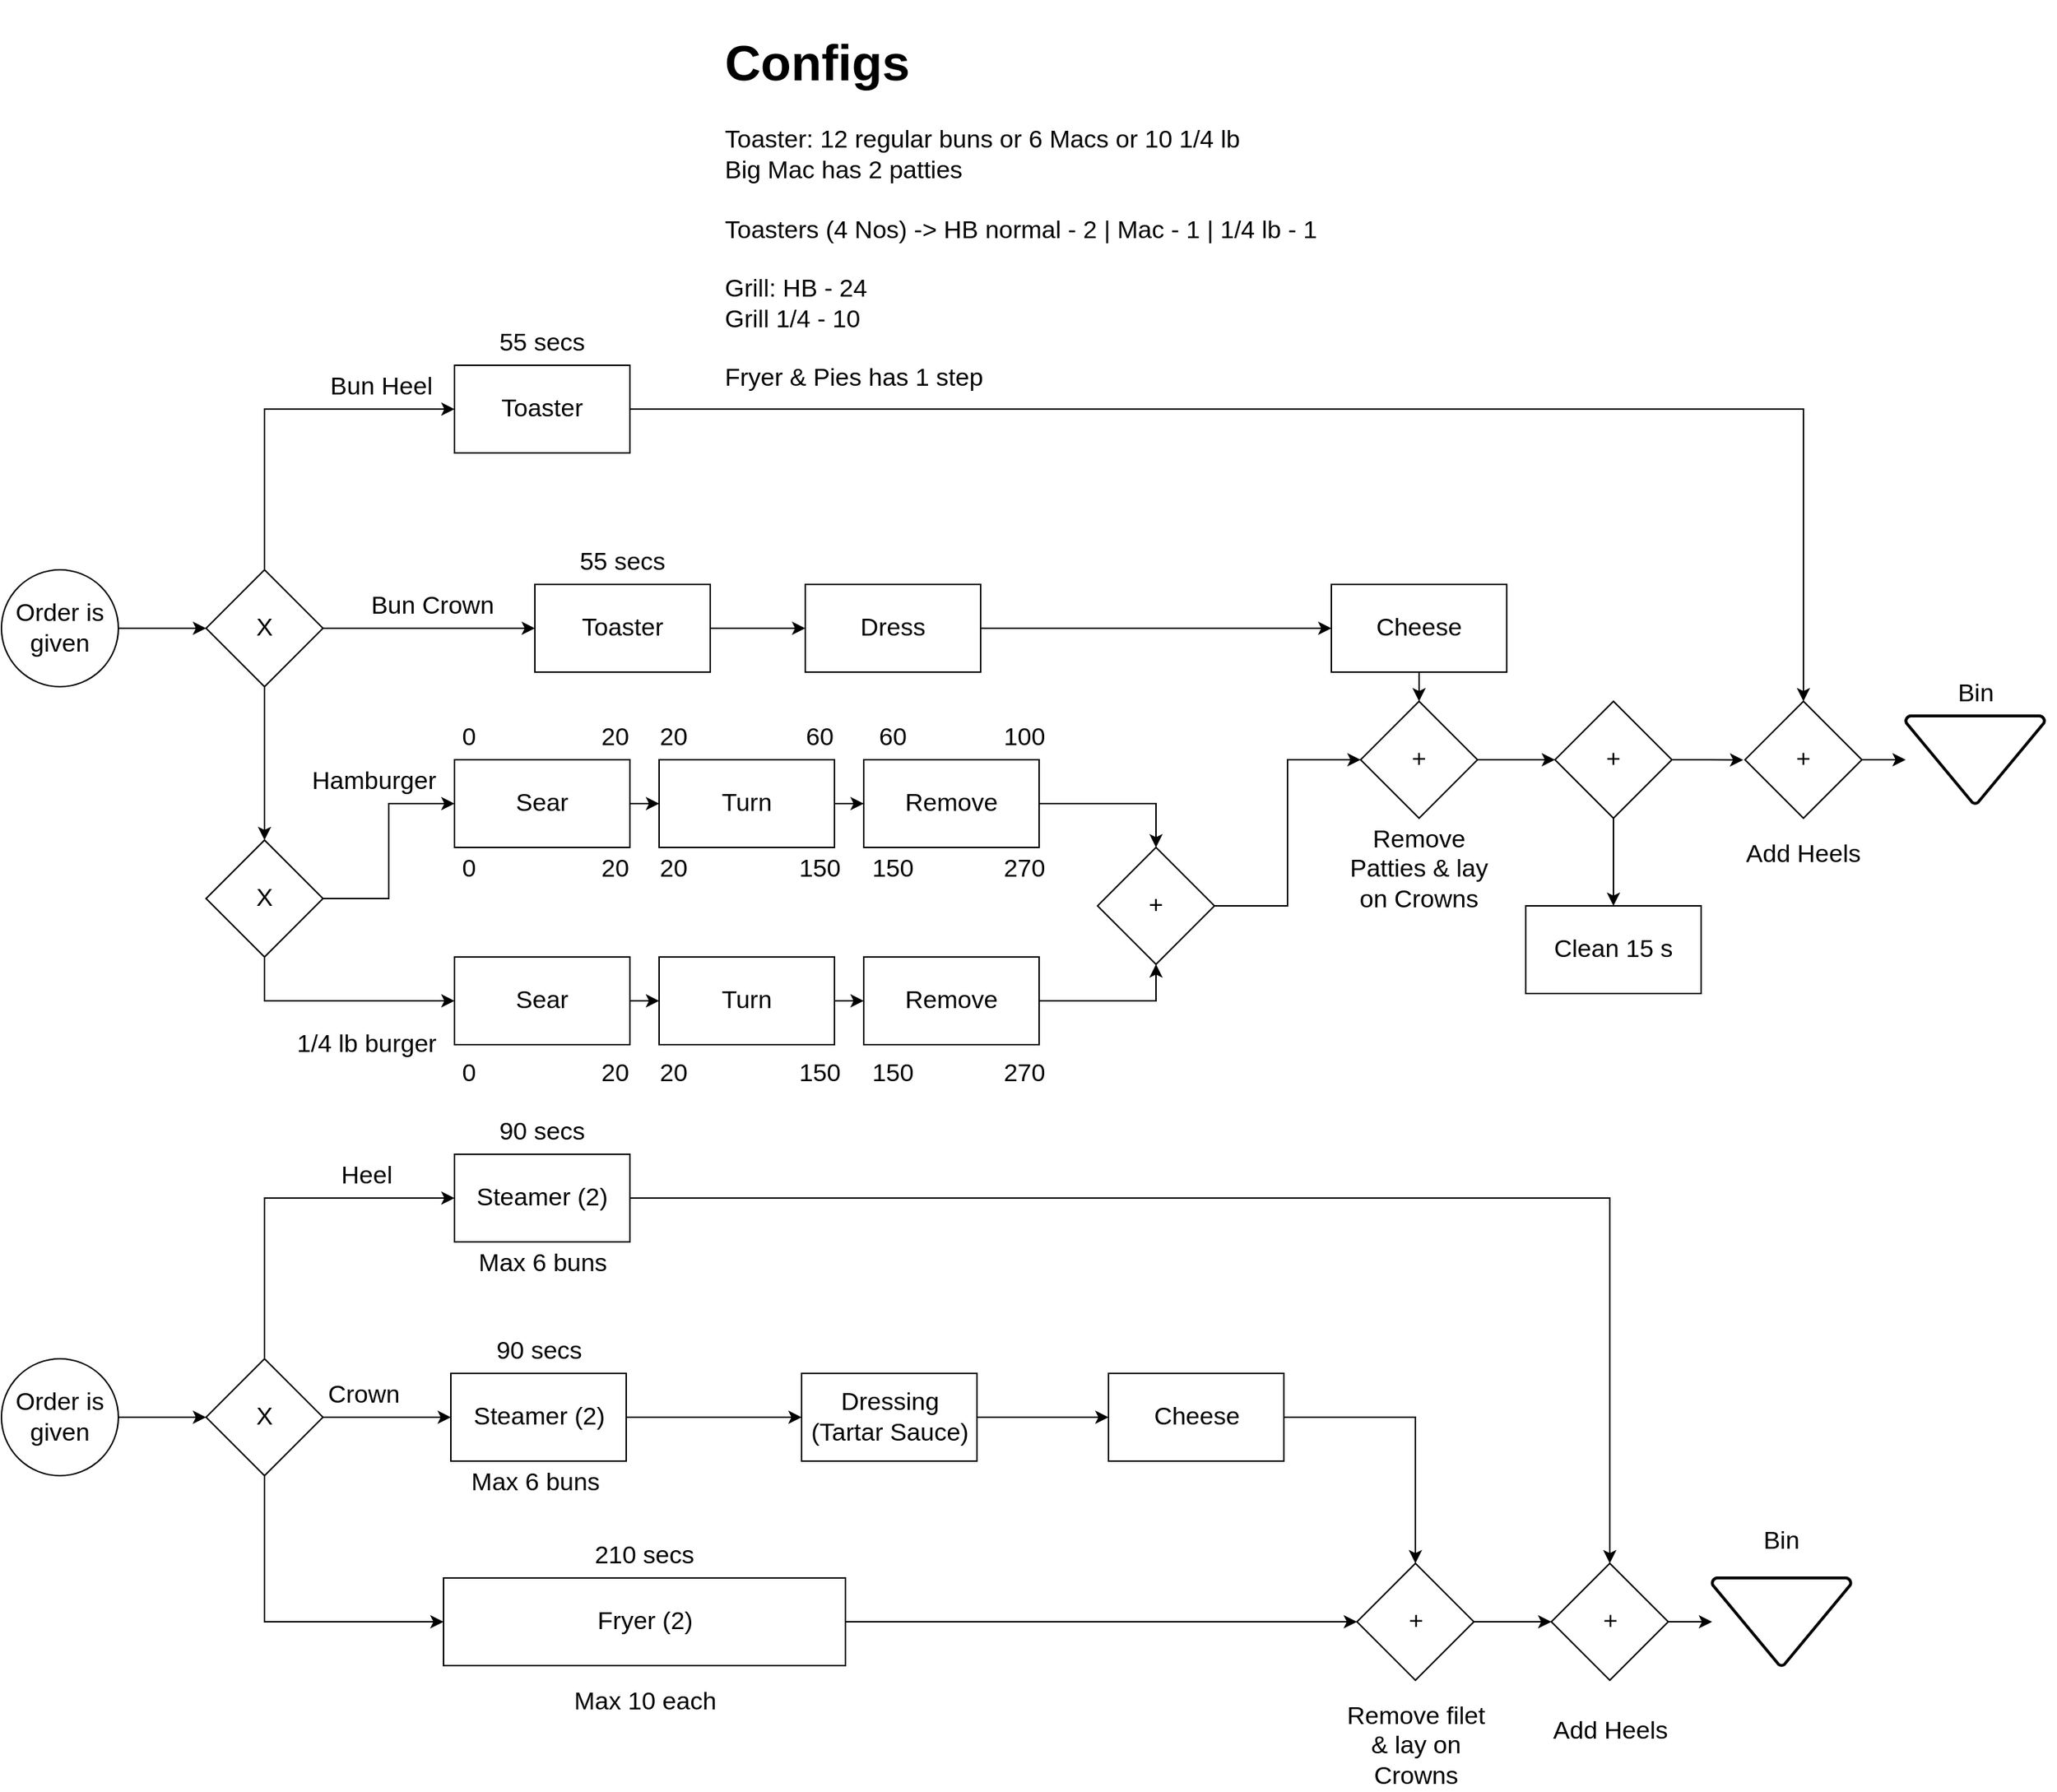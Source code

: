 <mxfile version="20.6.0" type="github">
  <diagram id="QuyXBmPVxG1DyAZPm5KU" name="Page-1">
    <mxGraphModel dx="2680" dy="2427" grid="1" gridSize="10" guides="1" tooltips="1" connect="1" arrows="1" fold="1" page="1" pageScale="1" pageWidth="827" pageHeight="1169" math="0" shadow="0">
      <root>
        <mxCell id="0" />
        <mxCell id="1" parent="0" />
        <mxCell id="g9eDpFnCgDd-yHnlJycP-6" style="edgeStyle=orthogonalEdgeStyle;rounded=0;orthogonalLoop=1;jettySize=auto;html=1;exitX=1;exitY=0.5;exitDx=0;exitDy=0;fontSize=17;" edge="1" parent="1" source="2_SI7y1LjzwciAayPrJ--1" target="2_SI7y1LjzwciAayPrJ--2">
          <mxGeometry relative="1" as="geometry" />
        </mxCell>
        <mxCell id="2_SI7y1LjzwciAayPrJ--1" value="Order is given" style="ellipse;whiteSpace=wrap;html=1;aspect=fixed;fontSize=17;" parent="1" vertex="1">
          <mxGeometry x="-60" y="300" width="80" height="80" as="geometry" />
        </mxCell>
        <mxCell id="g9eDpFnCgDd-yHnlJycP-7" style="edgeStyle=orthogonalEdgeStyle;rounded=0;orthogonalLoop=1;jettySize=auto;html=1;exitX=0.5;exitY=0;exitDx=0;exitDy=0;entryX=0;entryY=0.5;entryDx=0;entryDy=0;fontSize=17;" edge="1" parent="1" source="2_SI7y1LjzwciAayPrJ--2" target="2_SI7y1LjzwciAayPrJ--3">
          <mxGeometry relative="1" as="geometry" />
        </mxCell>
        <mxCell id="g9eDpFnCgDd-yHnlJycP-8" style="edgeStyle=orthogonalEdgeStyle;rounded=0;orthogonalLoop=1;jettySize=auto;html=1;exitX=1;exitY=0.5;exitDx=0;exitDy=0;entryX=0;entryY=0.5;entryDx=0;entryDy=0;fontSize=17;" edge="1" parent="1" source="2_SI7y1LjzwciAayPrJ--2" target="2_SI7y1LjzwciAayPrJ--4">
          <mxGeometry relative="1" as="geometry" />
        </mxCell>
        <mxCell id="g9eDpFnCgDd-yHnlJycP-67" style="edgeStyle=orthogonalEdgeStyle;rounded=0;orthogonalLoop=1;jettySize=auto;html=1;exitX=0.5;exitY=1;exitDx=0;exitDy=0;entryX=0.5;entryY=0;entryDx=0;entryDy=0;fontSize=17;" edge="1" parent="1" source="2_SI7y1LjzwciAayPrJ--2" target="g9eDpFnCgDd-yHnlJycP-66">
          <mxGeometry relative="1" as="geometry" />
        </mxCell>
        <mxCell id="2_SI7y1LjzwciAayPrJ--2" value="X" style="rhombus;whiteSpace=wrap;html=1;fontSize=17;" parent="1" vertex="1">
          <mxGeometry x="80" y="300" width="80" height="80" as="geometry" />
        </mxCell>
        <mxCell id="g9eDpFnCgDd-yHnlJycP-27" style="edgeStyle=orthogonalEdgeStyle;rounded=0;orthogonalLoop=1;jettySize=auto;html=1;exitX=1;exitY=0.5;exitDx=0;exitDy=0;entryX=0.5;entryY=0;entryDx=0;entryDy=0;fontSize=17;" edge="1" parent="1" source="2_SI7y1LjzwciAayPrJ--3" target="g9eDpFnCgDd-yHnlJycP-28">
          <mxGeometry relative="1" as="geometry" />
        </mxCell>
        <mxCell id="2_SI7y1LjzwciAayPrJ--3" value="Toaster" style="rounded=0;whiteSpace=wrap;html=1;fontSize=17;" parent="1" vertex="1">
          <mxGeometry x="250" y="160" width="120" height="60" as="geometry" />
        </mxCell>
        <mxCell id="g9eDpFnCgDd-yHnlJycP-22" style="edgeStyle=orthogonalEdgeStyle;rounded=0;orthogonalLoop=1;jettySize=auto;html=1;exitX=1;exitY=0.5;exitDx=0;exitDy=0;entryX=0;entryY=0.5;entryDx=0;entryDy=0;fontSize=17;" edge="1" parent="1" source="2_SI7y1LjzwciAayPrJ--4" target="2_SI7y1LjzwciAayPrJ--6">
          <mxGeometry relative="1" as="geometry" />
        </mxCell>
        <mxCell id="2_SI7y1LjzwciAayPrJ--4" value="Toaster" style="rounded=0;whiteSpace=wrap;html=1;fontSize=17;" parent="1" vertex="1">
          <mxGeometry x="305" y="310" width="120" height="60" as="geometry" />
        </mxCell>
        <mxCell id="g9eDpFnCgDd-yHnlJycP-16" style="edgeStyle=orthogonalEdgeStyle;rounded=0;orthogonalLoop=1;jettySize=auto;html=1;exitX=1;exitY=0.5;exitDx=0;exitDy=0;fontSize=17;" edge="1" parent="1" source="2_SI7y1LjzwciAayPrJ--5" target="g9eDpFnCgDd-yHnlJycP-1">
          <mxGeometry relative="1" as="geometry" />
        </mxCell>
        <mxCell id="2_SI7y1LjzwciAayPrJ--5" value="Sear" style="rounded=0;whiteSpace=wrap;html=1;fontSize=17;" parent="1" vertex="1">
          <mxGeometry x="250" y="430" width="120" height="60" as="geometry" />
        </mxCell>
        <mxCell id="g9eDpFnCgDd-yHnlJycP-23" style="edgeStyle=orthogonalEdgeStyle;rounded=0;orthogonalLoop=1;jettySize=auto;html=1;exitX=1;exitY=0.5;exitDx=0;exitDy=0;entryX=0;entryY=0.5;entryDx=0;entryDy=0;fontSize=17;" edge="1" parent="1" source="2_SI7y1LjzwciAayPrJ--6" target="g9eDpFnCgDd-yHnlJycP-20">
          <mxGeometry relative="1" as="geometry" />
        </mxCell>
        <mxCell id="2_SI7y1LjzwciAayPrJ--6" value="Dress" style="rounded=0;whiteSpace=wrap;html=1;fontSize=17;" parent="1" vertex="1">
          <mxGeometry x="490" y="310" width="120" height="60" as="geometry" />
        </mxCell>
        <mxCell id="2_SI7y1LjzwciAayPrJ--7" value="Clean 15 s" style="rounded=0;whiteSpace=wrap;html=1;fontSize=17;" parent="1" vertex="1">
          <mxGeometry x="983" y="530" width="120" height="60" as="geometry" />
        </mxCell>
        <mxCell id="g9eDpFnCgDd-yHnlJycP-24" style="edgeStyle=orthogonalEdgeStyle;rounded=0;orthogonalLoop=1;jettySize=auto;html=1;exitX=1;exitY=0.5;exitDx=0;exitDy=0;entryX=0;entryY=0.5;entryDx=0;entryDy=0;fontSize=17;" edge="1" parent="1" source="2_SI7y1LjzwciAayPrJ--9" target="g9eDpFnCgDd-yHnlJycP-4">
          <mxGeometry relative="1" as="geometry" />
        </mxCell>
        <mxCell id="g9eDpFnCgDd-yHnlJycP-25" style="edgeStyle=orthogonalEdgeStyle;rounded=0;orthogonalLoop=1;jettySize=auto;html=1;exitX=0.5;exitY=1;exitDx=0;exitDy=0;entryX=0.5;entryY=0;entryDx=0;entryDy=0;fontSize=17;" edge="1" parent="1" source="g9eDpFnCgDd-yHnlJycP-4" target="2_SI7y1LjzwciAayPrJ--7">
          <mxGeometry relative="1" as="geometry" />
        </mxCell>
        <mxCell id="2_SI7y1LjzwciAayPrJ--9" value="+" style="rhombus;whiteSpace=wrap;html=1;fontSize=17;" parent="1" vertex="1">
          <mxGeometry x="870" y="390" width="80" height="80" as="geometry" />
        </mxCell>
        <mxCell id="g9eDpFnCgDd-yHnlJycP-17" style="edgeStyle=orthogonalEdgeStyle;rounded=0;orthogonalLoop=1;jettySize=auto;html=1;exitX=1;exitY=0.5;exitDx=0;exitDy=0;fontSize=17;" edge="1" parent="1" source="g9eDpFnCgDd-yHnlJycP-1" target="g9eDpFnCgDd-yHnlJycP-2">
          <mxGeometry relative="1" as="geometry" />
        </mxCell>
        <mxCell id="g9eDpFnCgDd-yHnlJycP-1" value="Turn" style="rounded=0;whiteSpace=wrap;html=1;fontSize=17;" vertex="1" parent="1">
          <mxGeometry x="390" y="430" width="120" height="60" as="geometry" />
        </mxCell>
        <mxCell id="g9eDpFnCgDd-yHnlJycP-52" style="edgeStyle=orthogonalEdgeStyle;rounded=0;orthogonalLoop=1;jettySize=auto;html=1;exitX=1;exitY=0.5;exitDx=0;exitDy=0;entryX=0.5;entryY=0;entryDx=0;entryDy=0;fontSize=17;" edge="1" parent="1" source="g9eDpFnCgDd-yHnlJycP-2" target="g9eDpFnCgDd-yHnlJycP-74">
          <mxGeometry relative="1" as="geometry" />
        </mxCell>
        <mxCell id="g9eDpFnCgDd-yHnlJycP-2" value="Remove" style="rounded=0;whiteSpace=wrap;html=1;fontSize=17;" vertex="1" parent="1">
          <mxGeometry x="530" y="430" width="120" height="60" as="geometry" />
        </mxCell>
        <mxCell id="g9eDpFnCgDd-yHnlJycP-30" style="edgeStyle=orthogonalEdgeStyle;rounded=0;orthogonalLoop=1;jettySize=auto;html=1;exitX=1;exitY=0.5;exitDx=0;exitDy=0;entryX=-0.015;entryY=0.502;entryDx=0;entryDy=0;entryPerimeter=0;fontSize=17;" edge="1" parent="1" source="g9eDpFnCgDd-yHnlJycP-4" target="g9eDpFnCgDd-yHnlJycP-28">
          <mxGeometry relative="1" as="geometry" />
        </mxCell>
        <mxCell id="g9eDpFnCgDd-yHnlJycP-4" value="+" style="rhombus;whiteSpace=wrap;html=1;fontSize=17;" vertex="1" parent="1">
          <mxGeometry x="1003" y="390" width="80" height="80" as="geometry" />
        </mxCell>
        <mxCell id="g9eDpFnCgDd-yHnlJycP-5" value="" style="strokeWidth=2;html=1;shape=mxgraph.flowchart.merge_or_storage;whiteSpace=wrap;fontSize=17;" vertex="1" parent="1">
          <mxGeometry x="1243" y="400" width="95" height="60" as="geometry" />
        </mxCell>
        <mxCell id="g9eDpFnCgDd-yHnlJycP-9" style="edgeStyle=orthogonalEdgeStyle;rounded=0;orthogonalLoop=1;jettySize=auto;html=1;exitX=0.5;exitY=1;exitDx=0;exitDy=0;fontSize=17;" edge="1" parent="1" source="2_SI7y1LjzwciAayPrJ--2" target="2_SI7y1LjzwciAayPrJ--2">
          <mxGeometry relative="1" as="geometry" />
        </mxCell>
        <mxCell id="g9eDpFnCgDd-yHnlJycP-21" style="edgeStyle=orthogonalEdgeStyle;rounded=0;orthogonalLoop=1;jettySize=auto;html=1;exitX=0.5;exitY=1;exitDx=0;exitDy=0;entryX=0.5;entryY=0;entryDx=0;entryDy=0;fontSize=17;" edge="1" parent="1" source="g9eDpFnCgDd-yHnlJycP-20" target="2_SI7y1LjzwciAayPrJ--9">
          <mxGeometry relative="1" as="geometry" />
        </mxCell>
        <mxCell id="g9eDpFnCgDd-yHnlJycP-20" value="Cheese" style="rounded=0;whiteSpace=wrap;html=1;fontSize=17;" vertex="1" parent="1">
          <mxGeometry x="850" y="310" width="120" height="60" as="geometry" />
        </mxCell>
        <mxCell id="g9eDpFnCgDd-yHnlJycP-31" style="edgeStyle=orthogonalEdgeStyle;rounded=0;orthogonalLoop=1;jettySize=auto;html=1;exitX=1;exitY=0.5;exitDx=0;exitDy=0;fontSize=17;" edge="1" parent="1" source="g9eDpFnCgDd-yHnlJycP-28" target="g9eDpFnCgDd-yHnlJycP-5">
          <mxGeometry relative="1" as="geometry" />
        </mxCell>
        <mxCell id="g9eDpFnCgDd-yHnlJycP-28" value="+" style="rhombus;whiteSpace=wrap;html=1;fontSize=17;" vertex="1" parent="1">
          <mxGeometry x="1133" y="390" width="80" height="80" as="geometry" />
        </mxCell>
        <mxCell id="g9eDpFnCgDd-yHnlJycP-32" value="Bun Heel" style="text;html=1;strokeColor=none;fillColor=none;align=center;verticalAlign=middle;whiteSpace=wrap;rounded=0;fontSize=17;" vertex="1" parent="1">
          <mxGeometry x="160" y="160" width="80" height="30" as="geometry" />
        </mxCell>
        <mxCell id="g9eDpFnCgDd-yHnlJycP-33" value="Bun Crown" style="text;html=1;strokeColor=none;fillColor=none;align=center;verticalAlign=middle;whiteSpace=wrap;rounded=0;fontSize=17;" vertex="1" parent="1">
          <mxGeometry x="190" y="310" width="90" height="30" as="geometry" />
        </mxCell>
        <mxCell id="g9eDpFnCgDd-yHnlJycP-34" value="Hamburger" style="text;html=1;strokeColor=none;fillColor=none;align=center;verticalAlign=middle;whiteSpace=wrap;rounded=0;fontSize=17;" vertex="1" parent="1">
          <mxGeometry x="140" y="430" width="110" height="30" as="geometry" />
        </mxCell>
        <mxCell id="g9eDpFnCgDd-yHnlJycP-38" value="0" style="text;html=1;strokeColor=none;fillColor=none;align=center;verticalAlign=middle;whiteSpace=wrap;rounded=0;fontSize=17;" vertex="1" parent="1">
          <mxGeometry x="230" y="400" width="60" height="30" as="geometry" />
        </mxCell>
        <mxCell id="g9eDpFnCgDd-yHnlJycP-39" value="20" style="text;html=1;strokeColor=none;fillColor=none;align=center;verticalAlign=middle;whiteSpace=wrap;rounded=0;fontSize=17;" vertex="1" parent="1">
          <mxGeometry x="330" y="400" width="60" height="30" as="geometry" />
        </mxCell>
        <mxCell id="g9eDpFnCgDd-yHnlJycP-40" value="20" style="text;html=1;strokeColor=none;fillColor=none;align=center;verticalAlign=middle;whiteSpace=wrap;rounded=0;fontSize=17;" vertex="1" parent="1">
          <mxGeometry x="370" y="400" width="60" height="30" as="geometry" />
        </mxCell>
        <mxCell id="g9eDpFnCgDd-yHnlJycP-41" value="60" style="text;html=1;strokeColor=none;fillColor=none;align=center;verticalAlign=middle;whiteSpace=wrap;rounded=0;fontSize=17;" vertex="1" parent="1">
          <mxGeometry x="470" y="400" width="60" height="30" as="geometry" />
        </mxCell>
        <mxCell id="g9eDpFnCgDd-yHnlJycP-42" value="100" style="text;html=1;strokeColor=none;fillColor=none;align=center;verticalAlign=middle;whiteSpace=wrap;rounded=0;fontSize=17;" vertex="1" parent="1">
          <mxGeometry x="610" y="400" width="60" height="30" as="geometry" />
        </mxCell>
        <mxCell id="g9eDpFnCgDd-yHnlJycP-43" value="60" style="text;html=1;strokeColor=none;fillColor=none;align=center;verticalAlign=middle;whiteSpace=wrap;rounded=0;fontSize=17;" vertex="1" parent="1">
          <mxGeometry x="520" y="400" width="60" height="30" as="geometry" />
        </mxCell>
        <mxCell id="g9eDpFnCgDd-yHnlJycP-44" value="0" style="text;html=1;strokeColor=none;fillColor=none;align=center;verticalAlign=middle;whiteSpace=wrap;rounded=0;fontSize=17;" vertex="1" parent="1">
          <mxGeometry x="230" y="490" width="60" height="30" as="geometry" />
        </mxCell>
        <mxCell id="g9eDpFnCgDd-yHnlJycP-45" value="20" style="text;html=1;strokeColor=none;fillColor=none;align=center;verticalAlign=middle;whiteSpace=wrap;rounded=0;fontSize=17;" vertex="1" parent="1">
          <mxGeometry x="330" y="490" width="60" height="30" as="geometry" />
        </mxCell>
        <mxCell id="g9eDpFnCgDd-yHnlJycP-46" value="20" style="text;html=1;strokeColor=none;fillColor=none;align=center;verticalAlign=middle;whiteSpace=wrap;rounded=0;fontSize=17;" vertex="1" parent="1">
          <mxGeometry x="370" y="490" width="60" height="30" as="geometry" />
        </mxCell>
        <mxCell id="g9eDpFnCgDd-yHnlJycP-47" value="150" style="text;html=1;strokeColor=none;fillColor=none;align=center;verticalAlign=middle;whiteSpace=wrap;rounded=0;fontSize=17;" vertex="1" parent="1">
          <mxGeometry x="470" y="490" width="60" height="30" as="geometry" />
        </mxCell>
        <mxCell id="g9eDpFnCgDd-yHnlJycP-48" value="150" style="text;html=1;strokeColor=none;fillColor=none;align=center;verticalAlign=middle;whiteSpace=wrap;rounded=0;fontSize=17;" vertex="1" parent="1">
          <mxGeometry x="520" y="490" width="60" height="30" as="geometry" />
        </mxCell>
        <mxCell id="g9eDpFnCgDd-yHnlJycP-49" value="270" style="text;html=1;strokeColor=none;fillColor=none;align=center;verticalAlign=middle;whiteSpace=wrap;rounded=0;fontSize=17;" vertex="1" parent="1">
          <mxGeometry x="610" y="490" width="60" height="30" as="geometry" />
        </mxCell>
        <mxCell id="g9eDpFnCgDd-yHnlJycP-50" value="Remove Patties &amp;amp; lay on Crowns" style="text;html=1;strokeColor=none;fillColor=none;align=center;verticalAlign=middle;whiteSpace=wrap;rounded=0;fontSize=17;" vertex="1" parent="1">
          <mxGeometry x="855" y="490" width="110" height="30" as="geometry" />
        </mxCell>
        <mxCell id="g9eDpFnCgDd-yHnlJycP-53" value="Bin" style="text;html=1;strokeColor=none;fillColor=none;align=center;verticalAlign=middle;whiteSpace=wrap;rounded=0;fontSize=17;" vertex="1" parent="1">
          <mxGeometry x="1235.5" y="370" width="110" height="30" as="geometry" />
        </mxCell>
        <mxCell id="g9eDpFnCgDd-yHnlJycP-54" value="55 secs" style="text;html=1;strokeColor=none;fillColor=none;align=center;verticalAlign=middle;whiteSpace=wrap;rounded=0;fontSize=17;" vertex="1" parent="1">
          <mxGeometry x="265" y="130" width="90" height="30" as="geometry" />
        </mxCell>
        <mxCell id="g9eDpFnCgDd-yHnlJycP-55" value="55 secs" style="text;html=1;strokeColor=none;fillColor=none;align=center;verticalAlign=middle;whiteSpace=wrap;rounded=0;fontSize=17;" vertex="1" parent="1">
          <mxGeometry x="325" y="280" width="80" height="30" as="geometry" />
        </mxCell>
        <mxCell id="g9eDpFnCgDd-yHnlJycP-56" value="1/4 lb burger" style="text;html=1;strokeColor=none;fillColor=none;align=center;verticalAlign=middle;whiteSpace=wrap;rounded=0;fontSize=17;" vertex="1" parent="1">
          <mxGeometry x="140" y="610" width="100" height="30" as="geometry" />
        </mxCell>
        <mxCell id="g9eDpFnCgDd-yHnlJycP-57" value="0" style="text;html=1;strokeColor=none;fillColor=none;align=center;verticalAlign=middle;whiteSpace=wrap;rounded=0;fontSize=17;" vertex="1" parent="1">
          <mxGeometry x="230" y="630" width="60" height="30" as="geometry" />
        </mxCell>
        <mxCell id="g9eDpFnCgDd-yHnlJycP-58" value="20" style="text;html=1;strokeColor=none;fillColor=none;align=center;verticalAlign=middle;whiteSpace=wrap;rounded=0;fontSize=17;" vertex="1" parent="1">
          <mxGeometry x="330" y="630" width="60" height="30" as="geometry" />
        </mxCell>
        <mxCell id="g9eDpFnCgDd-yHnlJycP-59" value="20" style="text;html=1;strokeColor=none;fillColor=none;align=center;verticalAlign=middle;whiteSpace=wrap;rounded=0;fontSize=17;" vertex="1" parent="1">
          <mxGeometry x="370" y="630" width="60" height="30" as="geometry" />
        </mxCell>
        <mxCell id="g9eDpFnCgDd-yHnlJycP-60" value="150" style="text;html=1;strokeColor=none;fillColor=none;align=center;verticalAlign=middle;whiteSpace=wrap;rounded=0;fontSize=17;" vertex="1" parent="1">
          <mxGeometry x="470" y="630" width="60" height="30" as="geometry" />
        </mxCell>
        <mxCell id="g9eDpFnCgDd-yHnlJycP-61" value="150" style="text;html=1;strokeColor=none;fillColor=none;align=center;verticalAlign=middle;whiteSpace=wrap;rounded=0;fontSize=17;" vertex="1" parent="1">
          <mxGeometry x="520" y="630" width="60" height="30" as="geometry" />
        </mxCell>
        <mxCell id="g9eDpFnCgDd-yHnlJycP-62" value="270" style="text;html=1;strokeColor=none;fillColor=none;align=center;verticalAlign=middle;whiteSpace=wrap;rounded=0;fontSize=17;" vertex="1" parent="1">
          <mxGeometry x="610" y="630" width="60" height="30" as="geometry" />
        </mxCell>
        <mxCell id="g9eDpFnCgDd-yHnlJycP-70" style="edgeStyle=orthogonalEdgeStyle;rounded=0;orthogonalLoop=1;jettySize=auto;html=1;exitX=1;exitY=0.5;exitDx=0;exitDy=0;entryX=0;entryY=0.5;entryDx=0;entryDy=0;fontSize=17;" edge="1" parent="1" source="g9eDpFnCgDd-yHnlJycP-63" target="g9eDpFnCgDd-yHnlJycP-64">
          <mxGeometry relative="1" as="geometry" />
        </mxCell>
        <mxCell id="g9eDpFnCgDd-yHnlJycP-63" value="Sear" style="rounded=0;whiteSpace=wrap;html=1;fontSize=17;" vertex="1" parent="1">
          <mxGeometry x="250" y="565" width="120" height="60" as="geometry" />
        </mxCell>
        <mxCell id="g9eDpFnCgDd-yHnlJycP-71" style="edgeStyle=orthogonalEdgeStyle;rounded=0;orthogonalLoop=1;jettySize=auto;html=1;exitX=1;exitY=0.5;exitDx=0;exitDy=0;entryX=0;entryY=0.5;entryDx=0;entryDy=0;fontSize=17;" edge="1" parent="1" source="g9eDpFnCgDd-yHnlJycP-64" target="g9eDpFnCgDd-yHnlJycP-65">
          <mxGeometry relative="1" as="geometry" />
        </mxCell>
        <mxCell id="g9eDpFnCgDd-yHnlJycP-64" value="Turn" style="rounded=0;whiteSpace=wrap;html=1;fontSize=17;" vertex="1" parent="1">
          <mxGeometry x="390" y="565" width="120" height="60" as="geometry" />
        </mxCell>
        <mxCell id="g9eDpFnCgDd-yHnlJycP-75" style="edgeStyle=orthogonalEdgeStyle;rounded=0;orthogonalLoop=1;jettySize=auto;html=1;exitX=1;exitY=0.5;exitDx=0;exitDy=0;entryX=0.5;entryY=1;entryDx=0;entryDy=0;fontSize=17;" edge="1" parent="1" source="g9eDpFnCgDd-yHnlJycP-65" target="g9eDpFnCgDd-yHnlJycP-74">
          <mxGeometry relative="1" as="geometry" />
        </mxCell>
        <mxCell id="g9eDpFnCgDd-yHnlJycP-65" value="Remove" style="rounded=0;whiteSpace=wrap;html=1;fontSize=17;" vertex="1" parent="1">
          <mxGeometry x="530" y="565" width="120" height="60" as="geometry" />
        </mxCell>
        <mxCell id="g9eDpFnCgDd-yHnlJycP-68" style="edgeStyle=orthogonalEdgeStyle;rounded=0;orthogonalLoop=1;jettySize=auto;html=1;exitX=1;exitY=0.5;exitDx=0;exitDy=0;entryX=0;entryY=0.5;entryDx=0;entryDy=0;fontSize=17;" edge="1" parent="1" source="g9eDpFnCgDd-yHnlJycP-66" target="2_SI7y1LjzwciAayPrJ--5">
          <mxGeometry relative="1" as="geometry" />
        </mxCell>
        <mxCell id="g9eDpFnCgDd-yHnlJycP-69" style="edgeStyle=orthogonalEdgeStyle;rounded=0;orthogonalLoop=1;jettySize=auto;html=1;exitX=0.5;exitY=1;exitDx=0;exitDy=0;entryX=0;entryY=0.5;entryDx=0;entryDy=0;fontSize=17;" edge="1" parent="1" source="g9eDpFnCgDd-yHnlJycP-66" target="g9eDpFnCgDd-yHnlJycP-63">
          <mxGeometry relative="1" as="geometry" />
        </mxCell>
        <mxCell id="g9eDpFnCgDd-yHnlJycP-66" value="X" style="rhombus;whiteSpace=wrap;html=1;fontSize=17;" vertex="1" parent="1">
          <mxGeometry x="80" y="485" width="80" height="80" as="geometry" />
        </mxCell>
        <mxCell id="g9eDpFnCgDd-yHnlJycP-76" style="edgeStyle=orthogonalEdgeStyle;rounded=0;orthogonalLoop=1;jettySize=auto;html=1;exitX=1;exitY=0.5;exitDx=0;exitDy=0;entryX=0;entryY=0.5;entryDx=0;entryDy=0;fontSize=17;" edge="1" parent="1" source="g9eDpFnCgDd-yHnlJycP-74" target="2_SI7y1LjzwciAayPrJ--9">
          <mxGeometry relative="1" as="geometry" />
        </mxCell>
        <mxCell id="g9eDpFnCgDd-yHnlJycP-74" value="+" style="rhombus;whiteSpace=wrap;html=1;fontSize=17;" vertex="1" parent="1">
          <mxGeometry x="690" y="490" width="80" height="80" as="geometry" />
        </mxCell>
        <mxCell id="g9eDpFnCgDd-yHnlJycP-80" value="Add Heels" style="text;html=1;strokeColor=none;fillColor=none;align=center;verticalAlign=middle;whiteSpace=wrap;rounded=0;fontSize=17;" vertex="1" parent="1">
          <mxGeometry x="1118" y="480" width="110" height="30" as="geometry" />
        </mxCell>
        <mxCell id="g9eDpFnCgDd-yHnlJycP-91" style="edgeStyle=orthogonalEdgeStyle;rounded=0;orthogonalLoop=1;jettySize=auto;html=1;exitX=1;exitY=0.5;exitDx=0;exitDy=0;entryX=0;entryY=0.5;entryDx=0;entryDy=0;fontSize=17;" edge="1" parent="1" source="g9eDpFnCgDd-yHnlJycP-81" target="g9eDpFnCgDd-yHnlJycP-82">
          <mxGeometry relative="1" as="geometry" />
        </mxCell>
        <mxCell id="g9eDpFnCgDd-yHnlJycP-81" value="Order is given" style="ellipse;whiteSpace=wrap;html=1;aspect=fixed;fontSize=17;" vertex="1" parent="1">
          <mxGeometry x="-60" y="840" width="80" height="80" as="geometry" />
        </mxCell>
        <mxCell id="g9eDpFnCgDd-yHnlJycP-92" style="edgeStyle=orthogonalEdgeStyle;rounded=0;orthogonalLoop=1;jettySize=auto;html=1;exitX=0.5;exitY=0;exitDx=0;exitDy=0;entryX=0;entryY=0.5;entryDx=0;entryDy=0;fontSize=17;" edge="1" parent="1" source="g9eDpFnCgDd-yHnlJycP-82" target="g9eDpFnCgDd-yHnlJycP-84">
          <mxGeometry relative="1" as="geometry" />
        </mxCell>
        <mxCell id="g9eDpFnCgDd-yHnlJycP-93" style="edgeStyle=orthogonalEdgeStyle;rounded=0;orthogonalLoop=1;jettySize=auto;html=1;exitX=1;exitY=0.5;exitDx=0;exitDy=0;entryX=0;entryY=0.5;entryDx=0;entryDy=0;fontSize=17;" edge="1" parent="1" source="g9eDpFnCgDd-yHnlJycP-82" target="g9eDpFnCgDd-yHnlJycP-83">
          <mxGeometry relative="1" as="geometry" />
        </mxCell>
        <mxCell id="g9eDpFnCgDd-yHnlJycP-94" style="edgeStyle=orthogonalEdgeStyle;rounded=0;orthogonalLoop=1;jettySize=auto;html=1;exitX=0.5;exitY=1;exitDx=0;exitDy=0;entryX=0;entryY=0.5;entryDx=0;entryDy=0;fontSize=17;" edge="1" parent="1" source="g9eDpFnCgDd-yHnlJycP-82" target="g9eDpFnCgDd-yHnlJycP-90">
          <mxGeometry relative="1" as="geometry" />
        </mxCell>
        <mxCell id="g9eDpFnCgDd-yHnlJycP-82" value="X" style="rhombus;whiteSpace=wrap;html=1;fontSize=17;" vertex="1" parent="1">
          <mxGeometry x="80" y="840" width="80" height="80" as="geometry" />
        </mxCell>
        <mxCell id="g9eDpFnCgDd-yHnlJycP-95" style="edgeStyle=orthogonalEdgeStyle;rounded=0;orthogonalLoop=1;jettySize=auto;html=1;exitX=1;exitY=0.5;exitDx=0;exitDy=0;entryX=0;entryY=0.5;entryDx=0;entryDy=0;fontSize=17;" edge="1" parent="1" source="g9eDpFnCgDd-yHnlJycP-83" target="g9eDpFnCgDd-yHnlJycP-85">
          <mxGeometry relative="1" as="geometry" />
        </mxCell>
        <mxCell id="g9eDpFnCgDd-yHnlJycP-83" value="Steamer (2)" style="rounded=0;whiteSpace=wrap;html=1;fontSize=17;" vertex="1" parent="1">
          <mxGeometry x="247.5" y="850" width="120" height="60" as="geometry" />
        </mxCell>
        <mxCell id="g9eDpFnCgDd-yHnlJycP-98" style="edgeStyle=orthogonalEdgeStyle;rounded=0;orthogonalLoop=1;jettySize=auto;html=1;exitX=1;exitY=0.5;exitDx=0;exitDy=0;entryX=0.5;entryY=0;entryDx=0;entryDy=0;fontSize=17;" edge="1" parent="1" source="g9eDpFnCgDd-yHnlJycP-84" target="g9eDpFnCgDd-yHnlJycP-88">
          <mxGeometry relative="1" as="geometry" />
        </mxCell>
        <mxCell id="g9eDpFnCgDd-yHnlJycP-84" value="Steamer (2)" style="rounded=0;whiteSpace=wrap;html=1;fontSize=17;" vertex="1" parent="1">
          <mxGeometry x="250" y="700" width="120" height="60" as="geometry" />
        </mxCell>
        <mxCell id="g9eDpFnCgDd-yHnlJycP-96" style="edgeStyle=orthogonalEdgeStyle;rounded=0;orthogonalLoop=1;jettySize=auto;html=1;exitX=1;exitY=0.5;exitDx=0;exitDy=0;entryX=0;entryY=0.5;entryDx=0;entryDy=0;fontSize=17;" edge="1" parent="1" source="g9eDpFnCgDd-yHnlJycP-85" target="g9eDpFnCgDd-yHnlJycP-86">
          <mxGeometry relative="1" as="geometry" />
        </mxCell>
        <mxCell id="g9eDpFnCgDd-yHnlJycP-85" value="Dressing (Tartar Sauce)" style="rounded=0;whiteSpace=wrap;html=1;fontSize=17;" vertex="1" parent="1">
          <mxGeometry x="487.5" y="850" width="120" height="60" as="geometry" />
        </mxCell>
        <mxCell id="g9eDpFnCgDd-yHnlJycP-97" style="edgeStyle=orthogonalEdgeStyle;rounded=0;orthogonalLoop=1;jettySize=auto;html=1;exitX=1;exitY=0.5;exitDx=0;exitDy=0;entryX=0.5;entryY=0;entryDx=0;entryDy=0;fontSize=17;" edge="1" parent="1" source="g9eDpFnCgDd-yHnlJycP-86" target="g9eDpFnCgDd-yHnlJycP-87">
          <mxGeometry relative="1" as="geometry" />
        </mxCell>
        <mxCell id="g9eDpFnCgDd-yHnlJycP-86" value="Cheese" style="rounded=0;whiteSpace=wrap;html=1;fontSize=17;" vertex="1" parent="1">
          <mxGeometry x="697.5" y="850" width="120" height="60" as="geometry" />
        </mxCell>
        <mxCell id="g9eDpFnCgDd-yHnlJycP-103" style="edgeStyle=orthogonalEdgeStyle;rounded=0;orthogonalLoop=1;jettySize=auto;html=1;exitX=1;exitY=0.5;exitDx=0;exitDy=0;entryX=0;entryY=0.5;entryDx=0;entryDy=0;fontSize=17;" edge="1" parent="1" source="g9eDpFnCgDd-yHnlJycP-87" target="g9eDpFnCgDd-yHnlJycP-88">
          <mxGeometry relative="1" as="geometry" />
        </mxCell>
        <mxCell id="g9eDpFnCgDd-yHnlJycP-87" value="+" style="rhombus;whiteSpace=wrap;html=1;fontSize=17;" vertex="1" parent="1">
          <mxGeometry x="867.5" y="980" width="80" height="80" as="geometry" />
        </mxCell>
        <mxCell id="g9eDpFnCgDd-yHnlJycP-99" style="edgeStyle=orthogonalEdgeStyle;rounded=0;orthogonalLoop=1;jettySize=auto;html=1;exitX=1;exitY=0.5;exitDx=0;exitDy=0;entryX=0;entryY=0.5;entryDx=0;entryDy=0;entryPerimeter=0;fontSize=17;" edge="1" parent="1" source="g9eDpFnCgDd-yHnlJycP-88" target="g9eDpFnCgDd-yHnlJycP-89">
          <mxGeometry relative="1" as="geometry" />
        </mxCell>
        <mxCell id="g9eDpFnCgDd-yHnlJycP-88" value="+" style="rhombus;whiteSpace=wrap;html=1;fontSize=17;" vertex="1" parent="1">
          <mxGeometry x="1000.5" y="980" width="80" height="80" as="geometry" />
        </mxCell>
        <mxCell id="g9eDpFnCgDd-yHnlJycP-89" value="" style="strokeWidth=2;html=1;shape=mxgraph.flowchart.merge_or_storage;whiteSpace=wrap;fontSize=17;" vertex="1" parent="1">
          <mxGeometry x="1110.5" y="990" width="95" height="60" as="geometry" />
        </mxCell>
        <mxCell id="g9eDpFnCgDd-yHnlJycP-100" style="edgeStyle=orthogonalEdgeStyle;rounded=0;orthogonalLoop=1;jettySize=auto;html=1;exitX=1;exitY=0.5;exitDx=0;exitDy=0;entryX=0;entryY=0.5;entryDx=0;entryDy=0;fontSize=17;" edge="1" parent="1" source="g9eDpFnCgDd-yHnlJycP-90" target="g9eDpFnCgDd-yHnlJycP-87">
          <mxGeometry relative="1" as="geometry" />
        </mxCell>
        <mxCell id="g9eDpFnCgDd-yHnlJycP-90" value="Fryer (2)" style="rounded=0;whiteSpace=wrap;html=1;fontSize=17;" vertex="1" parent="1">
          <mxGeometry x="242.5" y="990" width="275" height="60" as="geometry" />
        </mxCell>
        <mxCell id="g9eDpFnCgDd-yHnlJycP-104" value="Heel" style="text;html=1;strokeColor=none;fillColor=none;align=center;verticalAlign=middle;whiteSpace=wrap;rounded=0;fontSize=17;" vertex="1" parent="1">
          <mxGeometry x="150" y="700" width="80" height="30" as="geometry" />
        </mxCell>
        <mxCell id="g9eDpFnCgDd-yHnlJycP-105" value="Crown" style="text;html=1;strokeColor=none;fillColor=none;align=center;verticalAlign=middle;whiteSpace=wrap;rounded=0;fontSize=17;" vertex="1" parent="1">
          <mxGeometry x="142.5" y="850" width="90" height="30" as="geometry" />
        </mxCell>
        <mxCell id="g9eDpFnCgDd-yHnlJycP-106" value="90 secs" style="text;html=1;strokeColor=none;fillColor=none;align=center;verticalAlign=middle;whiteSpace=wrap;rounded=0;fontSize=17;" vertex="1" parent="1">
          <mxGeometry x="265" y="670" width="90" height="30" as="geometry" />
        </mxCell>
        <mxCell id="g9eDpFnCgDd-yHnlJycP-107" value="90 secs" style="text;html=1;strokeColor=none;fillColor=none;align=center;verticalAlign=middle;whiteSpace=wrap;rounded=0;fontSize=17;" vertex="1" parent="1">
          <mxGeometry x="267.5" y="820" width="80" height="30" as="geometry" />
        </mxCell>
        <mxCell id="g9eDpFnCgDd-yHnlJycP-108" value="Remove filet &amp;amp; lay on Crowns" style="text;html=1;strokeColor=none;fillColor=none;align=center;verticalAlign=middle;whiteSpace=wrap;rounded=0;fontSize=17;" vertex="1" parent="1">
          <mxGeometry x="852.5" y="1090" width="110" height="30" as="geometry" />
        </mxCell>
        <mxCell id="g9eDpFnCgDd-yHnlJycP-109" value="Add Heels" style="text;html=1;strokeColor=none;fillColor=none;align=center;verticalAlign=middle;whiteSpace=wrap;rounded=0;fontSize=17;" vertex="1" parent="1">
          <mxGeometry x="985.5" y="1080" width="110" height="30" as="geometry" />
        </mxCell>
        <mxCell id="g9eDpFnCgDd-yHnlJycP-110" value="Bin" style="text;html=1;strokeColor=none;fillColor=none;align=center;verticalAlign=middle;whiteSpace=wrap;rounded=0;fontSize=17;" vertex="1" parent="1">
          <mxGeometry x="1103" y="950" width="110" height="30" as="geometry" />
        </mxCell>
        <mxCell id="g9eDpFnCgDd-yHnlJycP-111" value="210 secs" style="text;html=1;strokeColor=none;fillColor=none;align=center;verticalAlign=middle;whiteSpace=wrap;rounded=0;fontSize=17;" vertex="1" parent="1">
          <mxGeometry x="340" y="960" width="80" height="30" as="geometry" />
        </mxCell>
        <mxCell id="g9eDpFnCgDd-yHnlJycP-112" value="Max 6 buns" style="text;html=1;strokeColor=none;fillColor=none;align=center;verticalAlign=middle;whiteSpace=wrap;rounded=0;fontSize=17;" vertex="1" parent="1">
          <mxGeometry x="252.5" y="760" width="115" height="30" as="geometry" />
        </mxCell>
        <mxCell id="g9eDpFnCgDd-yHnlJycP-113" value="Max 6 buns" style="text;html=1;strokeColor=none;fillColor=none;align=center;verticalAlign=middle;whiteSpace=wrap;rounded=0;fontSize=17;" vertex="1" parent="1">
          <mxGeometry x="247.5" y="910" width="115" height="30" as="geometry" />
        </mxCell>
        <mxCell id="g9eDpFnCgDd-yHnlJycP-114" value="Max 10 each" style="text;html=1;strokeColor=none;fillColor=none;align=center;verticalAlign=middle;whiteSpace=wrap;rounded=0;fontSize=17;" vertex="1" parent="1">
          <mxGeometry x="322.5" y="1060" width="115" height="30" as="geometry" />
        </mxCell>
        <mxCell id="g9eDpFnCgDd-yHnlJycP-115" value="&lt;h1&gt;Configs&lt;/h1&gt;&lt;div&gt;Toaster: 12 regular buns or 6 Macs or 10 1/4 lb&amp;nbsp;&lt;/div&gt;&lt;div&gt;&lt;span style=&quot;background-color: initial;&quot;&gt;Big Mac has 2 patties&lt;/span&gt;&lt;br&gt;&lt;/div&gt;&lt;div&gt;&lt;span style=&quot;background-color: initial;&quot;&gt;&lt;br&gt;&lt;/span&gt;&lt;/div&gt;&lt;div&gt;&lt;span style=&quot;background-color: initial;&quot;&gt;Toasters (4 Nos) -&amp;gt; HB normal - 2 | Mac - 1 | 1/4 lb - 1&lt;/span&gt;&lt;br&gt;&lt;/div&gt;&lt;div&gt;&lt;br&gt;&lt;/div&gt;&lt;div&gt;Grill: HB - 24&lt;/div&gt;&lt;div&gt;Grill 1/4 - 10&amp;nbsp;&lt;/div&gt;&lt;div&gt;&lt;br&gt;&lt;/div&gt;&lt;div&gt;Fryer &amp;amp; Pies has 1 step&lt;/div&gt;" style="text;html=1;strokeColor=none;fillColor=none;spacing=5;spacingTop=-20;whiteSpace=wrap;overflow=hidden;rounded=0;fontSize=17;" vertex="1" parent="1">
          <mxGeometry x="430" y="-80" width="559.5" height="270" as="geometry" />
        </mxCell>
      </root>
    </mxGraphModel>
  </diagram>
</mxfile>
